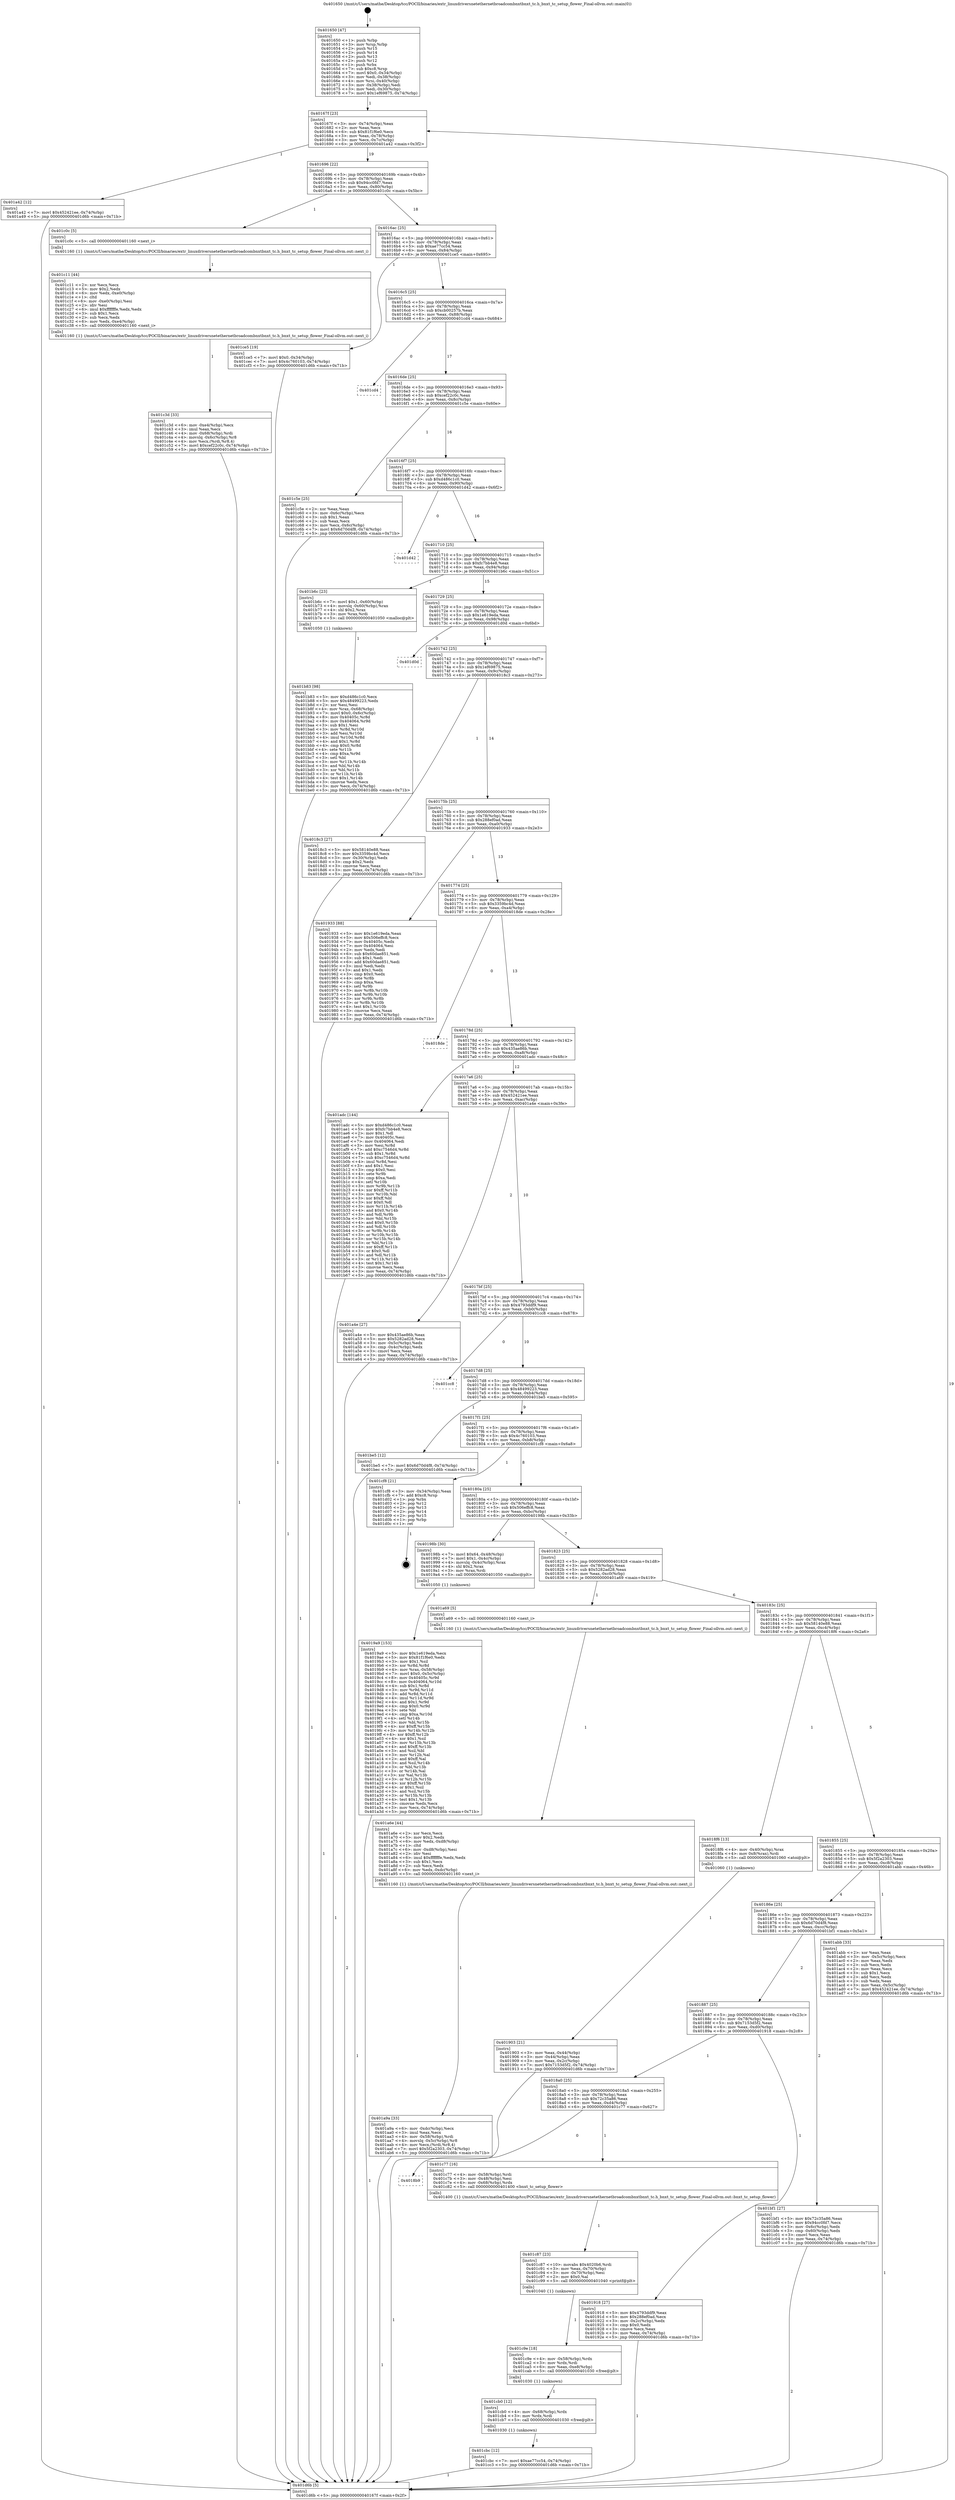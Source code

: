 digraph "0x401650" {
  label = "0x401650 (/mnt/c/Users/mathe/Desktop/tcc/POCII/binaries/extr_linuxdriversnetethernetbroadcombnxtbnxt_tc.h_bnxt_tc_setup_flower_Final-ollvm.out::main(0))"
  labelloc = "t"
  node[shape=record]

  Entry [label="",width=0.3,height=0.3,shape=circle,fillcolor=black,style=filled]
  "0x40167f" [label="{
     0x40167f [23]\l
     | [instrs]\l
     &nbsp;&nbsp;0x40167f \<+3\>: mov -0x74(%rbp),%eax\l
     &nbsp;&nbsp;0x401682 \<+2\>: mov %eax,%ecx\l
     &nbsp;&nbsp;0x401684 \<+6\>: sub $0x81f1f6e0,%ecx\l
     &nbsp;&nbsp;0x40168a \<+3\>: mov %eax,-0x78(%rbp)\l
     &nbsp;&nbsp;0x40168d \<+3\>: mov %ecx,-0x7c(%rbp)\l
     &nbsp;&nbsp;0x401690 \<+6\>: je 0000000000401a42 \<main+0x3f2\>\l
  }"]
  "0x401a42" [label="{
     0x401a42 [12]\l
     | [instrs]\l
     &nbsp;&nbsp;0x401a42 \<+7\>: movl $0x452421ee,-0x74(%rbp)\l
     &nbsp;&nbsp;0x401a49 \<+5\>: jmp 0000000000401d6b \<main+0x71b\>\l
  }"]
  "0x401696" [label="{
     0x401696 [22]\l
     | [instrs]\l
     &nbsp;&nbsp;0x401696 \<+5\>: jmp 000000000040169b \<main+0x4b\>\l
     &nbsp;&nbsp;0x40169b \<+3\>: mov -0x78(%rbp),%eax\l
     &nbsp;&nbsp;0x40169e \<+5\>: sub $0x94cc0fd7,%eax\l
     &nbsp;&nbsp;0x4016a3 \<+3\>: mov %eax,-0x80(%rbp)\l
     &nbsp;&nbsp;0x4016a6 \<+6\>: je 0000000000401c0c \<main+0x5bc\>\l
  }"]
  Exit [label="",width=0.3,height=0.3,shape=circle,fillcolor=black,style=filled,peripheries=2]
  "0x401c0c" [label="{
     0x401c0c [5]\l
     | [instrs]\l
     &nbsp;&nbsp;0x401c0c \<+5\>: call 0000000000401160 \<next_i\>\l
     | [calls]\l
     &nbsp;&nbsp;0x401160 \{1\} (/mnt/c/Users/mathe/Desktop/tcc/POCII/binaries/extr_linuxdriversnetethernetbroadcombnxtbnxt_tc.h_bnxt_tc_setup_flower_Final-ollvm.out::next_i)\l
  }"]
  "0x4016ac" [label="{
     0x4016ac [25]\l
     | [instrs]\l
     &nbsp;&nbsp;0x4016ac \<+5\>: jmp 00000000004016b1 \<main+0x61\>\l
     &nbsp;&nbsp;0x4016b1 \<+3\>: mov -0x78(%rbp),%eax\l
     &nbsp;&nbsp;0x4016b4 \<+5\>: sub $0xae77cc54,%eax\l
     &nbsp;&nbsp;0x4016b9 \<+6\>: mov %eax,-0x84(%rbp)\l
     &nbsp;&nbsp;0x4016bf \<+6\>: je 0000000000401ce5 \<main+0x695\>\l
  }"]
  "0x401cbc" [label="{
     0x401cbc [12]\l
     | [instrs]\l
     &nbsp;&nbsp;0x401cbc \<+7\>: movl $0xae77cc54,-0x74(%rbp)\l
     &nbsp;&nbsp;0x401cc3 \<+5\>: jmp 0000000000401d6b \<main+0x71b\>\l
  }"]
  "0x401ce5" [label="{
     0x401ce5 [19]\l
     | [instrs]\l
     &nbsp;&nbsp;0x401ce5 \<+7\>: movl $0x0,-0x34(%rbp)\l
     &nbsp;&nbsp;0x401cec \<+7\>: movl $0x4c760103,-0x74(%rbp)\l
     &nbsp;&nbsp;0x401cf3 \<+5\>: jmp 0000000000401d6b \<main+0x71b\>\l
  }"]
  "0x4016c5" [label="{
     0x4016c5 [25]\l
     | [instrs]\l
     &nbsp;&nbsp;0x4016c5 \<+5\>: jmp 00000000004016ca \<main+0x7a\>\l
     &nbsp;&nbsp;0x4016ca \<+3\>: mov -0x78(%rbp),%eax\l
     &nbsp;&nbsp;0x4016cd \<+5\>: sub $0xcb00257b,%eax\l
     &nbsp;&nbsp;0x4016d2 \<+6\>: mov %eax,-0x88(%rbp)\l
     &nbsp;&nbsp;0x4016d8 \<+6\>: je 0000000000401cd4 \<main+0x684\>\l
  }"]
  "0x401cb0" [label="{
     0x401cb0 [12]\l
     | [instrs]\l
     &nbsp;&nbsp;0x401cb0 \<+4\>: mov -0x68(%rbp),%rdx\l
     &nbsp;&nbsp;0x401cb4 \<+3\>: mov %rdx,%rdi\l
     &nbsp;&nbsp;0x401cb7 \<+5\>: call 0000000000401030 \<free@plt\>\l
     | [calls]\l
     &nbsp;&nbsp;0x401030 \{1\} (unknown)\l
  }"]
  "0x401cd4" [label="{
     0x401cd4\l
  }", style=dashed]
  "0x4016de" [label="{
     0x4016de [25]\l
     | [instrs]\l
     &nbsp;&nbsp;0x4016de \<+5\>: jmp 00000000004016e3 \<main+0x93\>\l
     &nbsp;&nbsp;0x4016e3 \<+3\>: mov -0x78(%rbp),%eax\l
     &nbsp;&nbsp;0x4016e6 \<+5\>: sub $0xcef22c0c,%eax\l
     &nbsp;&nbsp;0x4016eb \<+6\>: mov %eax,-0x8c(%rbp)\l
     &nbsp;&nbsp;0x4016f1 \<+6\>: je 0000000000401c5e \<main+0x60e\>\l
  }"]
  "0x401c9e" [label="{
     0x401c9e [18]\l
     | [instrs]\l
     &nbsp;&nbsp;0x401c9e \<+4\>: mov -0x58(%rbp),%rdx\l
     &nbsp;&nbsp;0x401ca2 \<+3\>: mov %rdx,%rdi\l
     &nbsp;&nbsp;0x401ca5 \<+6\>: mov %eax,-0xe8(%rbp)\l
     &nbsp;&nbsp;0x401cab \<+5\>: call 0000000000401030 \<free@plt\>\l
     | [calls]\l
     &nbsp;&nbsp;0x401030 \{1\} (unknown)\l
  }"]
  "0x401c5e" [label="{
     0x401c5e [25]\l
     | [instrs]\l
     &nbsp;&nbsp;0x401c5e \<+2\>: xor %eax,%eax\l
     &nbsp;&nbsp;0x401c60 \<+3\>: mov -0x6c(%rbp),%ecx\l
     &nbsp;&nbsp;0x401c63 \<+3\>: sub $0x1,%eax\l
     &nbsp;&nbsp;0x401c66 \<+2\>: sub %eax,%ecx\l
     &nbsp;&nbsp;0x401c68 \<+3\>: mov %ecx,-0x6c(%rbp)\l
     &nbsp;&nbsp;0x401c6b \<+7\>: movl $0x6d70d4f8,-0x74(%rbp)\l
     &nbsp;&nbsp;0x401c72 \<+5\>: jmp 0000000000401d6b \<main+0x71b\>\l
  }"]
  "0x4016f7" [label="{
     0x4016f7 [25]\l
     | [instrs]\l
     &nbsp;&nbsp;0x4016f7 \<+5\>: jmp 00000000004016fc \<main+0xac\>\l
     &nbsp;&nbsp;0x4016fc \<+3\>: mov -0x78(%rbp),%eax\l
     &nbsp;&nbsp;0x4016ff \<+5\>: sub $0xd486c1c0,%eax\l
     &nbsp;&nbsp;0x401704 \<+6\>: mov %eax,-0x90(%rbp)\l
     &nbsp;&nbsp;0x40170a \<+6\>: je 0000000000401d42 \<main+0x6f2\>\l
  }"]
  "0x401c87" [label="{
     0x401c87 [23]\l
     | [instrs]\l
     &nbsp;&nbsp;0x401c87 \<+10\>: movabs $0x4020b6,%rdi\l
     &nbsp;&nbsp;0x401c91 \<+3\>: mov %eax,-0x70(%rbp)\l
     &nbsp;&nbsp;0x401c94 \<+3\>: mov -0x70(%rbp),%esi\l
     &nbsp;&nbsp;0x401c97 \<+2\>: mov $0x0,%al\l
     &nbsp;&nbsp;0x401c99 \<+5\>: call 0000000000401040 \<printf@plt\>\l
     | [calls]\l
     &nbsp;&nbsp;0x401040 \{1\} (unknown)\l
  }"]
  "0x401d42" [label="{
     0x401d42\l
  }", style=dashed]
  "0x401710" [label="{
     0x401710 [25]\l
     | [instrs]\l
     &nbsp;&nbsp;0x401710 \<+5\>: jmp 0000000000401715 \<main+0xc5\>\l
     &nbsp;&nbsp;0x401715 \<+3\>: mov -0x78(%rbp),%eax\l
     &nbsp;&nbsp;0x401718 \<+5\>: sub $0xfc7bb4e8,%eax\l
     &nbsp;&nbsp;0x40171d \<+6\>: mov %eax,-0x94(%rbp)\l
     &nbsp;&nbsp;0x401723 \<+6\>: je 0000000000401b6c \<main+0x51c\>\l
  }"]
  "0x4018b9" [label="{
     0x4018b9\l
  }", style=dashed]
  "0x401b6c" [label="{
     0x401b6c [23]\l
     | [instrs]\l
     &nbsp;&nbsp;0x401b6c \<+7\>: movl $0x1,-0x60(%rbp)\l
     &nbsp;&nbsp;0x401b73 \<+4\>: movslq -0x60(%rbp),%rax\l
     &nbsp;&nbsp;0x401b77 \<+4\>: shl $0x2,%rax\l
     &nbsp;&nbsp;0x401b7b \<+3\>: mov %rax,%rdi\l
     &nbsp;&nbsp;0x401b7e \<+5\>: call 0000000000401050 \<malloc@plt\>\l
     | [calls]\l
     &nbsp;&nbsp;0x401050 \{1\} (unknown)\l
  }"]
  "0x401729" [label="{
     0x401729 [25]\l
     | [instrs]\l
     &nbsp;&nbsp;0x401729 \<+5\>: jmp 000000000040172e \<main+0xde\>\l
     &nbsp;&nbsp;0x40172e \<+3\>: mov -0x78(%rbp),%eax\l
     &nbsp;&nbsp;0x401731 \<+5\>: sub $0x1e619eda,%eax\l
     &nbsp;&nbsp;0x401736 \<+6\>: mov %eax,-0x98(%rbp)\l
     &nbsp;&nbsp;0x40173c \<+6\>: je 0000000000401d0d \<main+0x6bd\>\l
  }"]
  "0x401c77" [label="{
     0x401c77 [16]\l
     | [instrs]\l
     &nbsp;&nbsp;0x401c77 \<+4\>: mov -0x58(%rbp),%rdi\l
     &nbsp;&nbsp;0x401c7b \<+3\>: mov -0x48(%rbp),%esi\l
     &nbsp;&nbsp;0x401c7e \<+4\>: mov -0x68(%rbp),%rdx\l
     &nbsp;&nbsp;0x401c82 \<+5\>: call 0000000000401400 \<bnxt_tc_setup_flower\>\l
     | [calls]\l
     &nbsp;&nbsp;0x401400 \{1\} (/mnt/c/Users/mathe/Desktop/tcc/POCII/binaries/extr_linuxdriversnetethernetbroadcombnxtbnxt_tc.h_bnxt_tc_setup_flower_Final-ollvm.out::bnxt_tc_setup_flower)\l
  }"]
  "0x401d0d" [label="{
     0x401d0d\l
  }", style=dashed]
  "0x401742" [label="{
     0x401742 [25]\l
     | [instrs]\l
     &nbsp;&nbsp;0x401742 \<+5\>: jmp 0000000000401747 \<main+0xf7\>\l
     &nbsp;&nbsp;0x401747 \<+3\>: mov -0x78(%rbp),%eax\l
     &nbsp;&nbsp;0x40174a \<+5\>: sub $0x1ef69875,%eax\l
     &nbsp;&nbsp;0x40174f \<+6\>: mov %eax,-0x9c(%rbp)\l
     &nbsp;&nbsp;0x401755 \<+6\>: je 00000000004018c3 \<main+0x273\>\l
  }"]
  "0x401c3d" [label="{
     0x401c3d [33]\l
     | [instrs]\l
     &nbsp;&nbsp;0x401c3d \<+6\>: mov -0xe4(%rbp),%ecx\l
     &nbsp;&nbsp;0x401c43 \<+3\>: imul %eax,%ecx\l
     &nbsp;&nbsp;0x401c46 \<+4\>: mov -0x68(%rbp),%rdi\l
     &nbsp;&nbsp;0x401c4a \<+4\>: movslq -0x6c(%rbp),%r8\l
     &nbsp;&nbsp;0x401c4e \<+4\>: mov %ecx,(%rdi,%r8,4)\l
     &nbsp;&nbsp;0x401c52 \<+7\>: movl $0xcef22c0c,-0x74(%rbp)\l
     &nbsp;&nbsp;0x401c59 \<+5\>: jmp 0000000000401d6b \<main+0x71b\>\l
  }"]
  "0x4018c3" [label="{
     0x4018c3 [27]\l
     | [instrs]\l
     &nbsp;&nbsp;0x4018c3 \<+5\>: mov $0x58140e88,%eax\l
     &nbsp;&nbsp;0x4018c8 \<+5\>: mov $0x3359bc4d,%ecx\l
     &nbsp;&nbsp;0x4018cd \<+3\>: mov -0x30(%rbp),%edx\l
     &nbsp;&nbsp;0x4018d0 \<+3\>: cmp $0x2,%edx\l
     &nbsp;&nbsp;0x4018d3 \<+3\>: cmovne %ecx,%eax\l
     &nbsp;&nbsp;0x4018d6 \<+3\>: mov %eax,-0x74(%rbp)\l
     &nbsp;&nbsp;0x4018d9 \<+5\>: jmp 0000000000401d6b \<main+0x71b\>\l
  }"]
  "0x40175b" [label="{
     0x40175b [25]\l
     | [instrs]\l
     &nbsp;&nbsp;0x40175b \<+5\>: jmp 0000000000401760 \<main+0x110\>\l
     &nbsp;&nbsp;0x401760 \<+3\>: mov -0x78(%rbp),%eax\l
     &nbsp;&nbsp;0x401763 \<+5\>: sub $0x288ef0ad,%eax\l
     &nbsp;&nbsp;0x401768 \<+6\>: mov %eax,-0xa0(%rbp)\l
     &nbsp;&nbsp;0x40176e \<+6\>: je 0000000000401933 \<main+0x2e3\>\l
  }"]
  "0x401d6b" [label="{
     0x401d6b [5]\l
     | [instrs]\l
     &nbsp;&nbsp;0x401d6b \<+5\>: jmp 000000000040167f \<main+0x2f\>\l
  }"]
  "0x401650" [label="{
     0x401650 [47]\l
     | [instrs]\l
     &nbsp;&nbsp;0x401650 \<+1\>: push %rbp\l
     &nbsp;&nbsp;0x401651 \<+3\>: mov %rsp,%rbp\l
     &nbsp;&nbsp;0x401654 \<+2\>: push %r15\l
     &nbsp;&nbsp;0x401656 \<+2\>: push %r14\l
     &nbsp;&nbsp;0x401658 \<+2\>: push %r13\l
     &nbsp;&nbsp;0x40165a \<+2\>: push %r12\l
     &nbsp;&nbsp;0x40165c \<+1\>: push %rbx\l
     &nbsp;&nbsp;0x40165d \<+7\>: sub $0xc8,%rsp\l
     &nbsp;&nbsp;0x401664 \<+7\>: movl $0x0,-0x34(%rbp)\l
     &nbsp;&nbsp;0x40166b \<+3\>: mov %edi,-0x38(%rbp)\l
     &nbsp;&nbsp;0x40166e \<+4\>: mov %rsi,-0x40(%rbp)\l
     &nbsp;&nbsp;0x401672 \<+3\>: mov -0x38(%rbp),%edi\l
     &nbsp;&nbsp;0x401675 \<+3\>: mov %edi,-0x30(%rbp)\l
     &nbsp;&nbsp;0x401678 \<+7\>: movl $0x1ef69875,-0x74(%rbp)\l
  }"]
  "0x401c11" [label="{
     0x401c11 [44]\l
     | [instrs]\l
     &nbsp;&nbsp;0x401c11 \<+2\>: xor %ecx,%ecx\l
     &nbsp;&nbsp;0x401c13 \<+5\>: mov $0x2,%edx\l
     &nbsp;&nbsp;0x401c18 \<+6\>: mov %edx,-0xe0(%rbp)\l
     &nbsp;&nbsp;0x401c1e \<+1\>: cltd\l
     &nbsp;&nbsp;0x401c1f \<+6\>: mov -0xe0(%rbp),%esi\l
     &nbsp;&nbsp;0x401c25 \<+2\>: idiv %esi\l
     &nbsp;&nbsp;0x401c27 \<+6\>: imul $0xfffffffe,%edx,%edx\l
     &nbsp;&nbsp;0x401c2d \<+3\>: sub $0x1,%ecx\l
     &nbsp;&nbsp;0x401c30 \<+2\>: sub %ecx,%edx\l
     &nbsp;&nbsp;0x401c32 \<+6\>: mov %edx,-0xe4(%rbp)\l
     &nbsp;&nbsp;0x401c38 \<+5\>: call 0000000000401160 \<next_i\>\l
     | [calls]\l
     &nbsp;&nbsp;0x401160 \{1\} (/mnt/c/Users/mathe/Desktop/tcc/POCII/binaries/extr_linuxdriversnetethernetbroadcombnxtbnxt_tc.h_bnxt_tc_setup_flower_Final-ollvm.out::next_i)\l
  }"]
  "0x401933" [label="{
     0x401933 [88]\l
     | [instrs]\l
     &nbsp;&nbsp;0x401933 \<+5\>: mov $0x1e619eda,%eax\l
     &nbsp;&nbsp;0x401938 \<+5\>: mov $0x506effc8,%ecx\l
     &nbsp;&nbsp;0x40193d \<+7\>: mov 0x40405c,%edx\l
     &nbsp;&nbsp;0x401944 \<+7\>: mov 0x404064,%esi\l
     &nbsp;&nbsp;0x40194b \<+2\>: mov %edx,%edi\l
     &nbsp;&nbsp;0x40194d \<+6\>: sub $0x60dae851,%edi\l
     &nbsp;&nbsp;0x401953 \<+3\>: sub $0x1,%edi\l
     &nbsp;&nbsp;0x401956 \<+6\>: add $0x60dae851,%edi\l
     &nbsp;&nbsp;0x40195c \<+3\>: imul %edi,%edx\l
     &nbsp;&nbsp;0x40195f \<+3\>: and $0x1,%edx\l
     &nbsp;&nbsp;0x401962 \<+3\>: cmp $0x0,%edx\l
     &nbsp;&nbsp;0x401965 \<+4\>: sete %r8b\l
     &nbsp;&nbsp;0x401969 \<+3\>: cmp $0xa,%esi\l
     &nbsp;&nbsp;0x40196c \<+4\>: setl %r9b\l
     &nbsp;&nbsp;0x401970 \<+3\>: mov %r8b,%r10b\l
     &nbsp;&nbsp;0x401973 \<+3\>: and %r9b,%r10b\l
     &nbsp;&nbsp;0x401976 \<+3\>: xor %r9b,%r8b\l
     &nbsp;&nbsp;0x401979 \<+3\>: or %r8b,%r10b\l
     &nbsp;&nbsp;0x40197c \<+4\>: test $0x1,%r10b\l
     &nbsp;&nbsp;0x401980 \<+3\>: cmovne %ecx,%eax\l
     &nbsp;&nbsp;0x401983 \<+3\>: mov %eax,-0x74(%rbp)\l
     &nbsp;&nbsp;0x401986 \<+5\>: jmp 0000000000401d6b \<main+0x71b\>\l
  }"]
  "0x401774" [label="{
     0x401774 [25]\l
     | [instrs]\l
     &nbsp;&nbsp;0x401774 \<+5\>: jmp 0000000000401779 \<main+0x129\>\l
     &nbsp;&nbsp;0x401779 \<+3\>: mov -0x78(%rbp),%eax\l
     &nbsp;&nbsp;0x40177c \<+5\>: sub $0x3359bc4d,%eax\l
     &nbsp;&nbsp;0x401781 \<+6\>: mov %eax,-0xa4(%rbp)\l
     &nbsp;&nbsp;0x401787 \<+6\>: je 00000000004018de \<main+0x28e\>\l
  }"]
  "0x401b83" [label="{
     0x401b83 [98]\l
     | [instrs]\l
     &nbsp;&nbsp;0x401b83 \<+5\>: mov $0xd486c1c0,%ecx\l
     &nbsp;&nbsp;0x401b88 \<+5\>: mov $0x48499223,%edx\l
     &nbsp;&nbsp;0x401b8d \<+2\>: xor %esi,%esi\l
     &nbsp;&nbsp;0x401b8f \<+4\>: mov %rax,-0x68(%rbp)\l
     &nbsp;&nbsp;0x401b93 \<+7\>: movl $0x0,-0x6c(%rbp)\l
     &nbsp;&nbsp;0x401b9a \<+8\>: mov 0x40405c,%r8d\l
     &nbsp;&nbsp;0x401ba2 \<+8\>: mov 0x404064,%r9d\l
     &nbsp;&nbsp;0x401baa \<+3\>: sub $0x1,%esi\l
     &nbsp;&nbsp;0x401bad \<+3\>: mov %r8d,%r10d\l
     &nbsp;&nbsp;0x401bb0 \<+3\>: add %esi,%r10d\l
     &nbsp;&nbsp;0x401bb3 \<+4\>: imul %r10d,%r8d\l
     &nbsp;&nbsp;0x401bb7 \<+4\>: and $0x1,%r8d\l
     &nbsp;&nbsp;0x401bbb \<+4\>: cmp $0x0,%r8d\l
     &nbsp;&nbsp;0x401bbf \<+4\>: sete %r11b\l
     &nbsp;&nbsp;0x401bc3 \<+4\>: cmp $0xa,%r9d\l
     &nbsp;&nbsp;0x401bc7 \<+3\>: setl %bl\l
     &nbsp;&nbsp;0x401bca \<+3\>: mov %r11b,%r14b\l
     &nbsp;&nbsp;0x401bcd \<+3\>: and %bl,%r14b\l
     &nbsp;&nbsp;0x401bd0 \<+3\>: xor %bl,%r11b\l
     &nbsp;&nbsp;0x401bd3 \<+3\>: or %r11b,%r14b\l
     &nbsp;&nbsp;0x401bd6 \<+4\>: test $0x1,%r14b\l
     &nbsp;&nbsp;0x401bda \<+3\>: cmovne %edx,%ecx\l
     &nbsp;&nbsp;0x401bdd \<+3\>: mov %ecx,-0x74(%rbp)\l
     &nbsp;&nbsp;0x401be0 \<+5\>: jmp 0000000000401d6b \<main+0x71b\>\l
  }"]
  "0x4018de" [label="{
     0x4018de\l
  }", style=dashed]
  "0x40178d" [label="{
     0x40178d [25]\l
     | [instrs]\l
     &nbsp;&nbsp;0x40178d \<+5\>: jmp 0000000000401792 \<main+0x142\>\l
     &nbsp;&nbsp;0x401792 \<+3\>: mov -0x78(%rbp),%eax\l
     &nbsp;&nbsp;0x401795 \<+5\>: sub $0x435ae86b,%eax\l
     &nbsp;&nbsp;0x40179a \<+6\>: mov %eax,-0xa8(%rbp)\l
     &nbsp;&nbsp;0x4017a0 \<+6\>: je 0000000000401adc \<main+0x48c\>\l
  }"]
  "0x401a9a" [label="{
     0x401a9a [33]\l
     | [instrs]\l
     &nbsp;&nbsp;0x401a9a \<+6\>: mov -0xdc(%rbp),%ecx\l
     &nbsp;&nbsp;0x401aa0 \<+3\>: imul %eax,%ecx\l
     &nbsp;&nbsp;0x401aa3 \<+4\>: mov -0x58(%rbp),%rdi\l
     &nbsp;&nbsp;0x401aa7 \<+4\>: movslq -0x5c(%rbp),%r8\l
     &nbsp;&nbsp;0x401aab \<+4\>: mov %ecx,(%rdi,%r8,4)\l
     &nbsp;&nbsp;0x401aaf \<+7\>: movl $0x5f2a2303,-0x74(%rbp)\l
     &nbsp;&nbsp;0x401ab6 \<+5\>: jmp 0000000000401d6b \<main+0x71b\>\l
  }"]
  "0x401adc" [label="{
     0x401adc [144]\l
     | [instrs]\l
     &nbsp;&nbsp;0x401adc \<+5\>: mov $0xd486c1c0,%eax\l
     &nbsp;&nbsp;0x401ae1 \<+5\>: mov $0xfc7bb4e8,%ecx\l
     &nbsp;&nbsp;0x401ae6 \<+2\>: mov $0x1,%dl\l
     &nbsp;&nbsp;0x401ae8 \<+7\>: mov 0x40405c,%esi\l
     &nbsp;&nbsp;0x401aef \<+7\>: mov 0x404064,%edi\l
     &nbsp;&nbsp;0x401af6 \<+3\>: mov %esi,%r8d\l
     &nbsp;&nbsp;0x401af9 \<+7\>: add $0xc7546d4,%r8d\l
     &nbsp;&nbsp;0x401b00 \<+4\>: sub $0x1,%r8d\l
     &nbsp;&nbsp;0x401b04 \<+7\>: sub $0xc7546d4,%r8d\l
     &nbsp;&nbsp;0x401b0b \<+4\>: imul %r8d,%esi\l
     &nbsp;&nbsp;0x401b0f \<+3\>: and $0x1,%esi\l
     &nbsp;&nbsp;0x401b12 \<+3\>: cmp $0x0,%esi\l
     &nbsp;&nbsp;0x401b15 \<+4\>: sete %r9b\l
     &nbsp;&nbsp;0x401b19 \<+3\>: cmp $0xa,%edi\l
     &nbsp;&nbsp;0x401b1c \<+4\>: setl %r10b\l
     &nbsp;&nbsp;0x401b20 \<+3\>: mov %r9b,%r11b\l
     &nbsp;&nbsp;0x401b23 \<+4\>: xor $0xff,%r11b\l
     &nbsp;&nbsp;0x401b27 \<+3\>: mov %r10b,%bl\l
     &nbsp;&nbsp;0x401b2a \<+3\>: xor $0xff,%bl\l
     &nbsp;&nbsp;0x401b2d \<+3\>: xor $0x0,%dl\l
     &nbsp;&nbsp;0x401b30 \<+3\>: mov %r11b,%r14b\l
     &nbsp;&nbsp;0x401b33 \<+4\>: and $0x0,%r14b\l
     &nbsp;&nbsp;0x401b37 \<+3\>: and %dl,%r9b\l
     &nbsp;&nbsp;0x401b3a \<+3\>: mov %bl,%r15b\l
     &nbsp;&nbsp;0x401b3d \<+4\>: and $0x0,%r15b\l
     &nbsp;&nbsp;0x401b41 \<+3\>: and %dl,%r10b\l
     &nbsp;&nbsp;0x401b44 \<+3\>: or %r9b,%r14b\l
     &nbsp;&nbsp;0x401b47 \<+3\>: or %r10b,%r15b\l
     &nbsp;&nbsp;0x401b4a \<+3\>: xor %r15b,%r14b\l
     &nbsp;&nbsp;0x401b4d \<+3\>: or %bl,%r11b\l
     &nbsp;&nbsp;0x401b50 \<+4\>: xor $0xff,%r11b\l
     &nbsp;&nbsp;0x401b54 \<+3\>: or $0x0,%dl\l
     &nbsp;&nbsp;0x401b57 \<+3\>: and %dl,%r11b\l
     &nbsp;&nbsp;0x401b5a \<+3\>: or %r11b,%r14b\l
     &nbsp;&nbsp;0x401b5d \<+4\>: test $0x1,%r14b\l
     &nbsp;&nbsp;0x401b61 \<+3\>: cmovne %ecx,%eax\l
     &nbsp;&nbsp;0x401b64 \<+3\>: mov %eax,-0x74(%rbp)\l
     &nbsp;&nbsp;0x401b67 \<+5\>: jmp 0000000000401d6b \<main+0x71b\>\l
  }"]
  "0x4017a6" [label="{
     0x4017a6 [25]\l
     | [instrs]\l
     &nbsp;&nbsp;0x4017a6 \<+5\>: jmp 00000000004017ab \<main+0x15b\>\l
     &nbsp;&nbsp;0x4017ab \<+3\>: mov -0x78(%rbp),%eax\l
     &nbsp;&nbsp;0x4017ae \<+5\>: sub $0x452421ee,%eax\l
     &nbsp;&nbsp;0x4017b3 \<+6\>: mov %eax,-0xac(%rbp)\l
     &nbsp;&nbsp;0x4017b9 \<+6\>: je 0000000000401a4e \<main+0x3fe\>\l
  }"]
  "0x401a6e" [label="{
     0x401a6e [44]\l
     | [instrs]\l
     &nbsp;&nbsp;0x401a6e \<+2\>: xor %ecx,%ecx\l
     &nbsp;&nbsp;0x401a70 \<+5\>: mov $0x2,%edx\l
     &nbsp;&nbsp;0x401a75 \<+6\>: mov %edx,-0xd8(%rbp)\l
     &nbsp;&nbsp;0x401a7b \<+1\>: cltd\l
     &nbsp;&nbsp;0x401a7c \<+6\>: mov -0xd8(%rbp),%esi\l
     &nbsp;&nbsp;0x401a82 \<+2\>: idiv %esi\l
     &nbsp;&nbsp;0x401a84 \<+6\>: imul $0xfffffffe,%edx,%edx\l
     &nbsp;&nbsp;0x401a8a \<+3\>: sub $0x1,%ecx\l
     &nbsp;&nbsp;0x401a8d \<+2\>: sub %ecx,%edx\l
     &nbsp;&nbsp;0x401a8f \<+6\>: mov %edx,-0xdc(%rbp)\l
     &nbsp;&nbsp;0x401a95 \<+5\>: call 0000000000401160 \<next_i\>\l
     | [calls]\l
     &nbsp;&nbsp;0x401160 \{1\} (/mnt/c/Users/mathe/Desktop/tcc/POCII/binaries/extr_linuxdriversnetethernetbroadcombnxtbnxt_tc.h_bnxt_tc_setup_flower_Final-ollvm.out::next_i)\l
  }"]
  "0x401a4e" [label="{
     0x401a4e [27]\l
     | [instrs]\l
     &nbsp;&nbsp;0x401a4e \<+5\>: mov $0x435ae86b,%eax\l
     &nbsp;&nbsp;0x401a53 \<+5\>: mov $0x5282ad28,%ecx\l
     &nbsp;&nbsp;0x401a58 \<+3\>: mov -0x5c(%rbp),%edx\l
     &nbsp;&nbsp;0x401a5b \<+3\>: cmp -0x4c(%rbp),%edx\l
     &nbsp;&nbsp;0x401a5e \<+3\>: cmovl %ecx,%eax\l
     &nbsp;&nbsp;0x401a61 \<+3\>: mov %eax,-0x74(%rbp)\l
     &nbsp;&nbsp;0x401a64 \<+5\>: jmp 0000000000401d6b \<main+0x71b\>\l
  }"]
  "0x4017bf" [label="{
     0x4017bf [25]\l
     | [instrs]\l
     &nbsp;&nbsp;0x4017bf \<+5\>: jmp 00000000004017c4 \<main+0x174\>\l
     &nbsp;&nbsp;0x4017c4 \<+3\>: mov -0x78(%rbp),%eax\l
     &nbsp;&nbsp;0x4017c7 \<+5\>: sub $0x4793ddf9,%eax\l
     &nbsp;&nbsp;0x4017cc \<+6\>: mov %eax,-0xb0(%rbp)\l
     &nbsp;&nbsp;0x4017d2 \<+6\>: je 0000000000401cc8 \<main+0x678\>\l
  }"]
  "0x4019a9" [label="{
     0x4019a9 [153]\l
     | [instrs]\l
     &nbsp;&nbsp;0x4019a9 \<+5\>: mov $0x1e619eda,%ecx\l
     &nbsp;&nbsp;0x4019ae \<+5\>: mov $0x81f1f6e0,%edx\l
     &nbsp;&nbsp;0x4019b3 \<+3\>: mov $0x1,%sil\l
     &nbsp;&nbsp;0x4019b6 \<+3\>: xor %r8d,%r8d\l
     &nbsp;&nbsp;0x4019b9 \<+4\>: mov %rax,-0x58(%rbp)\l
     &nbsp;&nbsp;0x4019bd \<+7\>: movl $0x0,-0x5c(%rbp)\l
     &nbsp;&nbsp;0x4019c4 \<+8\>: mov 0x40405c,%r9d\l
     &nbsp;&nbsp;0x4019cc \<+8\>: mov 0x404064,%r10d\l
     &nbsp;&nbsp;0x4019d4 \<+4\>: sub $0x1,%r8d\l
     &nbsp;&nbsp;0x4019d8 \<+3\>: mov %r9d,%r11d\l
     &nbsp;&nbsp;0x4019db \<+3\>: add %r8d,%r11d\l
     &nbsp;&nbsp;0x4019de \<+4\>: imul %r11d,%r9d\l
     &nbsp;&nbsp;0x4019e2 \<+4\>: and $0x1,%r9d\l
     &nbsp;&nbsp;0x4019e6 \<+4\>: cmp $0x0,%r9d\l
     &nbsp;&nbsp;0x4019ea \<+3\>: sete %bl\l
     &nbsp;&nbsp;0x4019ed \<+4\>: cmp $0xa,%r10d\l
     &nbsp;&nbsp;0x4019f1 \<+4\>: setl %r14b\l
     &nbsp;&nbsp;0x4019f5 \<+3\>: mov %bl,%r15b\l
     &nbsp;&nbsp;0x4019f8 \<+4\>: xor $0xff,%r15b\l
     &nbsp;&nbsp;0x4019fc \<+3\>: mov %r14b,%r12b\l
     &nbsp;&nbsp;0x4019ff \<+4\>: xor $0xff,%r12b\l
     &nbsp;&nbsp;0x401a03 \<+4\>: xor $0x1,%sil\l
     &nbsp;&nbsp;0x401a07 \<+3\>: mov %r15b,%r13b\l
     &nbsp;&nbsp;0x401a0a \<+4\>: and $0xff,%r13b\l
     &nbsp;&nbsp;0x401a0e \<+3\>: and %sil,%bl\l
     &nbsp;&nbsp;0x401a11 \<+3\>: mov %r12b,%al\l
     &nbsp;&nbsp;0x401a14 \<+2\>: and $0xff,%al\l
     &nbsp;&nbsp;0x401a16 \<+3\>: and %sil,%r14b\l
     &nbsp;&nbsp;0x401a19 \<+3\>: or %bl,%r13b\l
     &nbsp;&nbsp;0x401a1c \<+3\>: or %r14b,%al\l
     &nbsp;&nbsp;0x401a1f \<+3\>: xor %al,%r13b\l
     &nbsp;&nbsp;0x401a22 \<+3\>: or %r12b,%r15b\l
     &nbsp;&nbsp;0x401a25 \<+4\>: xor $0xff,%r15b\l
     &nbsp;&nbsp;0x401a29 \<+4\>: or $0x1,%sil\l
     &nbsp;&nbsp;0x401a2d \<+3\>: and %sil,%r15b\l
     &nbsp;&nbsp;0x401a30 \<+3\>: or %r15b,%r13b\l
     &nbsp;&nbsp;0x401a33 \<+4\>: test $0x1,%r13b\l
     &nbsp;&nbsp;0x401a37 \<+3\>: cmovne %edx,%ecx\l
     &nbsp;&nbsp;0x401a3a \<+3\>: mov %ecx,-0x74(%rbp)\l
     &nbsp;&nbsp;0x401a3d \<+5\>: jmp 0000000000401d6b \<main+0x71b\>\l
  }"]
  "0x401cc8" [label="{
     0x401cc8\l
  }", style=dashed]
  "0x4017d8" [label="{
     0x4017d8 [25]\l
     | [instrs]\l
     &nbsp;&nbsp;0x4017d8 \<+5\>: jmp 00000000004017dd \<main+0x18d\>\l
     &nbsp;&nbsp;0x4017dd \<+3\>: mov -0x78(%rbp),%eax\l
     &nbsp;&nbsp;0x4017e0 \<+5\>: sub $0x48499223,%eax\l
     &nbsp;&nbsp;0x4017e5 \<+6\>: mov %eax,-0xb4(%rbp)\l
     &nbsp;&nbsp;0x4017eb \<+6\>: je 0000000000401be5 \<main+0x595\>\l
  }"]
  "0x4018a0" [label="{
     0x4018a0 [25]\l
     | [instrs]\l
     &nbsp;&nbsp;0x4018a0 \<+5\>: jmp 00000000004018a5 \<main+0x255\>\l
     &nbsp;&nbsp;0x4018a5 \<+3\>: mov -0x78(%rbp),%eax\l
     &nbsp;&nbsp;0x4018a8 \<+5\>: sub $0x72c35a86,%eax\l
     &nbsp;&nbsp;0x4018ad \<+6\>: mov %eax,-0xd4(%rbp)\l
     &nbsp;&nbsp;0x4018b3 \<+6\>: je 0000000000401c77 \<main+0x627\>\l
  }"]
  "0x401be5" [label="{
     0x401be5 [12]\l
     | [instrs]\l
     &nbsp;&nbsp;0x401be5 \<+7\>: movl $0x6d70d4f8,-0x74(%rbp)\l
     &nbsp;&nbsp;0x401bec \<+5\>: jmp 0000000000401d6b \<main+0x71b\>\l
  }"]
  "0x4017f1" [label="{
     0x4017f1 [25]\l
     | [instrs]\l
     &nbsp;&nbsp;0x4017f1 \<+5\>: jmp 00000000004017f6 \<main+0x1a6\>\l
     &nbsp;&nbsp;0x4017f6 \<+3\>: mov -0x78(%rbp),%eax\l
     &nbsp;&nbsp;0x4017f9 \<+5\>: sub $0x4c760103,%eax\l
     &nbsp;&nbsp;0x4017fe \<+6\>: mov %eax,-0xb8(%rbp)\l
     &nbsp;&nbsp;0x401804 \<+6\>: je 0000000000401cf8 \<main+0x6a8\>\l
  }"]
  "0x401918" [label="{
     0x401918 [27]\l
     | [instrs]\l
     &nbsp;&nbsp;0x401918 \<+5\>: mov $0x4793ddf9,%eax\l
     &nbsp;&nbsp;0x40191d \<+5\>: mov $0x288ef0ad,%ecx\l
     &nbsp;&nbsp;0x401922 \<+3\>: mov -0x2c(%rbp),%edx\l
     &nbsp;&nbsp;0x401925 \<+3\>: cmp $0x0,%edx\l
     &nbsp;&nbsp;0x401928 \<+3\>: cmove %ecx,%eax\l
     &nbsp;&nbsp;0x40192b \<+3\>: mov %eax,-0x74(%rbp)\l
     &nbsp;&nbsp;0x40192e \<+5\>: jmp 0000000000401d6b \<main+0x71b\>\l
  }"]
  "0x401cf8" [label="{
     0x401cf8 [21]\l
     | [instrs]\l
     &nbsp;&nbsp;0x401cf8 \<+3\>: mov -0x34(%rbp),%eax\l
     &nbsp;&nbsp;0x401cfb \<+7\>: add $0xc8,%rsp\l
     &nbsp;&nbsp;0x401d02 \<+1\>: pop %rbx\l
     &nbsp;&nbsp;0x401d03 \<+2\>: pop %r12\l
     &nbsp;&nbsp;0x401d05 \<+2\>: pop %r13\l
     &nbsp;&nbsp;0x401d07 \<+2\>: pop %r14\l
     &nbsp;&nbsp;0x401d09 \<+2\>: pop %r15\l
     &nbsp;&nbsp;0x401d0b \<+1\>: pop %rbp\l
     &nbsp;&nbsp;0x401d0c \<+1\>: ret\l
  }"]
  "0x40180a" [label="{
     0x40180a [25]\l
     | [instrs]\l
     &nbsp;&nbsp;0x40180a \<+5\>: jmp 000000000040180f \<main+0x1bf\>\l
     &nbsp;&nbsp;0x40180f \<+3\>: mov -0x78(%rbp),%eax\l
     &nbsp;&nbsp;0x401812 \<+5\>: sub $0x506effc8,%eax\l
     &nbsp;&nbsp;0x401817 \<+6\>: mov %eax,-0xbc(%rbp)\l
     &nbsp;&nbsp;0x40181d \<+6\>: je 000000000040198b \<main+0x33b\>\l
  }"]
  "0x401887" [label="{
     0x401887 [25]\l
     | [instrs]\l
     &nbsp;&nbsp;0x401887 \<+5\>: jmp 000000000040188c \<main+0x23c\>\l
     &nbsp;&nbsp;0x40188c \<+3\>: mov -0x78(%rbp),%eax\l
     &nbsp;&nbsp;0x40188f \<+5\>: sub $0x7153d5f2,%eax\l
     &nbsp;&nbsp;0x401894 \<+6\>: mov %eax,-0xd0(%rbp)\l
     &nbsp;&nbsp;0x40189a \<+6\>: je 0000000000401918 \<main+0x2c8\>\l
  }"]
  "0x40198b" [label="{
     0x40198b [30]\l
     | [instrs]\l
     &nbsp;&nbsp;0x40198b \<+7\>: movl $0x64,-0x48(%rbp)\l
     &nbsp;&nbsp;0x401992 \<+7\>: movl $0x1,-0x4c(%rbp)\l
     &nbsp;&nbsp;0x401999 \<+4\>: movslq -0x4c(%rbp),%rax\l
     &nbsp;&nbsp;0x40199d \<+4\>: shl $0x2,%rax\l
     &nbsp;&nbsp;0x4019a1 \<+3\>: mov %rax,%rdi\l
     &nbsp;&nbsp;0x4019a4 \<+5\>: call 0000000000401050 \<malloc@plt\>\l
     | [calls]\l
     &nbsp;&nbsp;0x401050 \{1\} (unknown)\l
  }"]
  "0x401823" [label="{
     0x401823 [25]\l
     | [instrs]\l
     &nbsp;&nbsp;0x401823 \<+5\>: jmp 0000000000401828 \<main+0x1d8\>\l
     &nbsp;&nbsp;0x401828 \<+3\>: mov -0x78(%rbp),%eax\l
     &nbsp;&nbsp;0x40182b \<+5\>: sub $0x5282ad28,%eax\l
     &nbsp;&nbsp;0x401830 \<+6\>: mov %eax,-0xc0(%rbp)\l
     &nbsp;&nbsp;0x401836 \<+6\>: je 0000000000401a69 \<main+0x419\>\l
  }"]
  "0x401bf1" [label="{
     0x401bf1 [27]\l
     | [instrs]\l
     &nbsp;&nbsp;0x401bf1 \<+5\>: mov $0x72c35a86,%eax\l
     &nbsp;&nbsp;0x401bf6 \<+5\>: mov $0x94cc0fd7,%ecx\l
     &nbsp;&nbsp;0x401bfb \<+3\>: mov -0x6c(%rbp),%edx\l
     &nbsp;&nbsp;0x401bfe \<+3\>: cmp -0x60(%rbp),%edx\l
     &nbsp;&nbsp;0x401c01 \<+3\>: cmovl %ecx,%eax\l
     &nbsp;&nbsp;0x401c04 \<+3\>: mov %eax,-0x74(%rbp)\l
     &nbsp;&nbsp;0x401c07 \<+5\>: jmp 0000000000401d6b \<main+0x71b\>\l
  }"]
  "0x401a69" [label="{
     0x401a69 [5]\l
     | [instrs]\l
     &nbsp;&nbsp;0x401a69 \<+5\>: call 0000000000401160 \<next_i\>\l
     | [calls]\l
     &nbsp;&nbsp;0x401160 \{1\} (/mnt/c/Users/mathe/Desktop/tcc/POCII/binaries/extr_linuxdriversnetethernetbroadcombnxtbnxt_tc.h_bnxt_tc_setup_flower_Final-ollvm.out::next_i)\l
  }"]
  "0x40183c" [label="{
     0x40183c [25]\l
     | [instrs]\l
     &nbsp;&nbsp;0x40183c \<+5\>: jmp 0000000000401841 \<main+0x1f1\>\l
     &nbsp;&nbsp;0x401841 \<+3\>: mov -0x78(%rbp),%eax\l
     &nbsp;&nbsp;0x401844 \<+5\>: sub $0x58140e88,%eax\l
     &nbsp;&nbsp;0x401849 \<+6\>: mov %eax,-0xc4(%rbp)\l
     &nbsp;&nbsp;0x40184f \<+6\>: je 00000000004018f6 \<main+0x2a6\>\l
  }"]
  "0x40186e" [label="{
     0x40186e [25]\l
     | [instrs]\l
     &nbsp;&nbsp;0x40186e \<+5\>: jmp 0000000000401873 \<main+0x223\>\l
     &nbsp;&nbsp;0x401873 \<+3\>: mov -0x78(%rbp),%eax\l
     &nbsp;&nbsp;0x401876 \<+5\>: sub $0x6d70d4f8,%eax\l
     &nbsp;&nbsp;0x40187b \<+6\>: mov %eax,-0xcc(%rbp)\l
     &nbsp;&nbsp;0x401881 \<+6\>: je 0000000000401bf1 \<main+0x5a1\>\l
  }"]
  "0x4018f6" [label="{
     0x4018f6 [13]\l
     | [instrs]\l
     &nbsp;&nbsp;0x4018f6 \<+4\>: mov -0x40(%rbp),%rax\l
     &nbsp;&nbsp;0x4018fa \<+4\>: mov 0x8(%rax),%rdi\l
     &nbsp;&nbsp;0x4018fe \<+5\>: call 0000000000401060 \<atoi@plt\>\l
     | [calls]\l
     &nbsp;&nbsp;0x401060 \{1\} (unknown)\l
  }"]
  "0x401855" [label="{
     0x401855 [25]\l
     | [instrs]\l
     &nbsp;&nbsp;0x401855 \<+5\>: jmp 000000000040185a \<main+0x20a\>\l
     &nbsp;&nbsp;0x40185a \<+3\>: mov -0x78(%rbp),%eax\l
     &nbsp;&nbsp;0x40185d \<+5\>: sub $0x5f2a2303,%eax\l
     &nbsp;&nbsp;0x401862 \<+6\>: mov %eax,-0xc8(%rbp)\l
     &nbsp;&nbsp;0x401868 \<+6\>: je 0000000000401abb \<main+0x46b\>\l
  }"]
  "0x401903" [label="{
     0x401903 [21]\l
     | [instrs]\l
     &nbsp;&nbsp;0x401903 \<+3\>: mov %eax,-0x44(%rbp)\l
     &nbsp;&nbsp;0x401906 \<+3\>: mov -0x44(%rbp),%eax\l
     &nbsp;&nbsp;0x401909 \<+3\>: mov %eax,-0x2c(%rbp)\l
     &nbsp;&nbsp;0x40190c \<+7\>: movl $0x7153d5f2,-0x74(%rbp)\l
     &nbsp;&nbsp;0x401913 \<+5\>: jmp 0000000000401d6b \<main+0x71b\>\l
  }"]
  "0x401abb" [label="{
     0x401abb [33]\l
     | [instrs]\l
     &nbsp;&nbsp;0x401abb \<+2\>: xor %eax,%eax\l
     &nbsp;&nbsp;0x401abd \<+3\>: mov -0x5c(%rbp),%ecx\l
     &nbsp;&nbsp;0x401ac0 \<+2\>: mov %eax,%edx\l
     &nbsp;&nbsp;0x401ac2 \<+2\>: sub %ecx,%edx\l
     &nbsp;&nbsp;0x401ac4 \<+2\>: mov %eax,%ecx\l
     &nbsp;&nbsp;0x401ac6 \<+3\>: sub $0x1,%ecx\l
     &nbsp;&nbsp;0x401ac9 \<+2\>: add %ecx,%edx\l
     &nbsp;&nbsp;0x401acb \<+2\>: sub %edx,%eax\l
     &nbsp;&nbsp;0x401acd \<+3\>: mov %eax,-0x5c(%rbp)\l
     &nbsp;&nbsp;0x401ad0 \<+7\>: movl $0x452421ee,-0x74(%rbp)\l
     &nbsp;&nbsp;0x401ad7 \<+5\>: jmp 0000000000401d6b \<main+0x71b\>\l
  }"]
  Entry -> "0x401650" [label=" 1"]
  "0x40167f" -> "0x401a42" [label=" 1"]
  "0x40167f" -> "0x401696" [label=" 19"]
  "0x401cf8" -> Exit [label=" 1"]
  "0x401696" -> "0x401c0c" [label=" 1"]
  "0x401696" -> "0x4016ac" [label=" 18"]
  "0x401ce5" -> "0x401d6b" [label=" 1"]
  "0x4016ac" -> "0x401ce5" [label=" 1"]
  "0x4016ac" -> "0x4016c5" [label=" 17"]
  "0x401cbc" -> "0x401d6b" [label=" 1"]
  "0x4016c5" -> "0x401cd4" [label=" 0"]
  "0x4016c5" -> "0x4016de" [label=" 17"]
  "0x401cb0" -> "0x401cbc" [label=" 1"]
  "0x4016de" -> "0x401c5e" [label=" 1"]
  "0x4016de" -> "0x4016f7" [label=" 16"]
  "0x401c9e" -> "0x401cb0" [label=" 1"]
  "0x4016f7" -> "0x401d42" [label=" 0"]
  "0x4016f7" -> "0x401710" [label=" 16"]
  "0x401c87" -> "0x401c9e" [label=" 1"]
  "0x401710" -> "0x401b6c" [label=" 1"]
  "0x401710" -> "0x401729" [label=" 15"]
  "0x401c77" -> "0x401c87" [label=" 1"]
  "0x401729" -> "0x401d0d" [label=" 0"]
  "0x401729" -> "0x401742" [label=" 15"]
  "0x4018a0" -> "0x4018b9" [label=" 0"]
  "0x401742" -> "0x4018c3" [label=" 1"]
  "0x401742" -> "0x40175b" [label=" 14"]
  "0x4018c3" -> "0x401d6b" [label=" 1"]
  "0x401650" -> "0x40167f" [label=" 1"]
  "0x401d6b" -> "0x40167f" [label=" 19"]
  "0x4018a0" -> "0x401c77" [label=" 1"]
  "0x40175b" -> "0x401933" [label=" 1"]
  "0x40175b" -> "0x401774" [label=" 13"]
  "0x401c5e" -> "0x401d6b" [label=" 1"]
  "0x401774" -> "0x4018de" [label=" 0"]
  "0x401774" -> "0x40178d" [label=" 13"]
  "0x401c3d" -> "0x401d6b" [label=" 1"]
  "0x40178d" -> "0x401adc" [label=" 1"]
  "0x40178d" -> "0x4017a6" [label=" 12"]
  "0x401c11" -> "0x401c3d" [label=" 1"]
  "0x4017a6" -> "0x401a4e" [label=" 2"]
  "0x4017a6" -> "0x4017bf" [label=" 10"]
  "0x401c0c" -> "0x401c11" [label=" 1"]
  "0x4017bf" -> "0x401cc8" [label=" 0"]
  "0x4017bf" -> "0x4017d8" [label=" 10"]
  "0x401bf1" -> "0x401d6b" [label=" 2"]
  "0x4017d8" -> "0x401be5" [label=" 1"]
  "0x4017d8" -> "0x4017f1" [label=" 9"]
  "0x401be5" -> "0x401d6b" [label=" 1"]
  "0x4017f1" -> "0x401cf8" [label=" 1"]
  "0x4017f1" -> "0x40180a" [label=" 8"]
  "0x401b83" -> "0x401d6b" [label=" 1"]
  "0x40180a" -> "0x40198b" [label=" 1"]
  "0x40180a" -> "0x401823" [label=" 7"]
  "0x401adc" -> "0x401d6b" [label=" 1"]
  "0x401823" -> "0x401a69" [label=" 1"]
  "0x401823" -> "0x40183c" [label=" 6"]
  "0x401abb" -> "0x401d6b" [label=" 1"]
  "0x40183c" -> "0x4018f6" [label=" 1"]
  "0x40183c" -> "0x401855" [label=" 5"]
  "0x4018f6" -> "0x401903" [label=" 1"]
  "0x401903" -> "0x401d6b" [label=" 1"]
  "0x401a6e" -> "0x401a9a" [label=" 1"]
  "0x401855" -> "0x401abb" [label=" 1"]
  "0x401855" -> "0x40186e" [label=" 4"]
  "0x401a9a" -> "0x401d6b" [label=" 1"]
  "0x40186e" -> "0x401bf1" [label=" 2"]
  "0x40186e" -> "0x401887" [label=" 2"]
  "0x401b6c" -> "0x401b83" [label=" 1"]
  "0x401887" -> "0x401918" [label=" 1"]
  "0x401887" -> "0x4018a0" [label=" 1"]
  "0x401918" -> "0x401d6b" [label=" 1"]
  "0x401933" -> "0x401d6b" [label=" 1"]
  "0x40198b" -> "0x4019a9" [label=" 1"]
  "0x4019a9" -> "0x401d6b" [label=" 1"]
  "0x401a42" -> "0x401d6b" [label=" 1"]
  "0x401a4e" -> "0x401d6b" [label=" 2"]
  "0x401a69" -> "0x401a6e" [label=" 1"]
}
